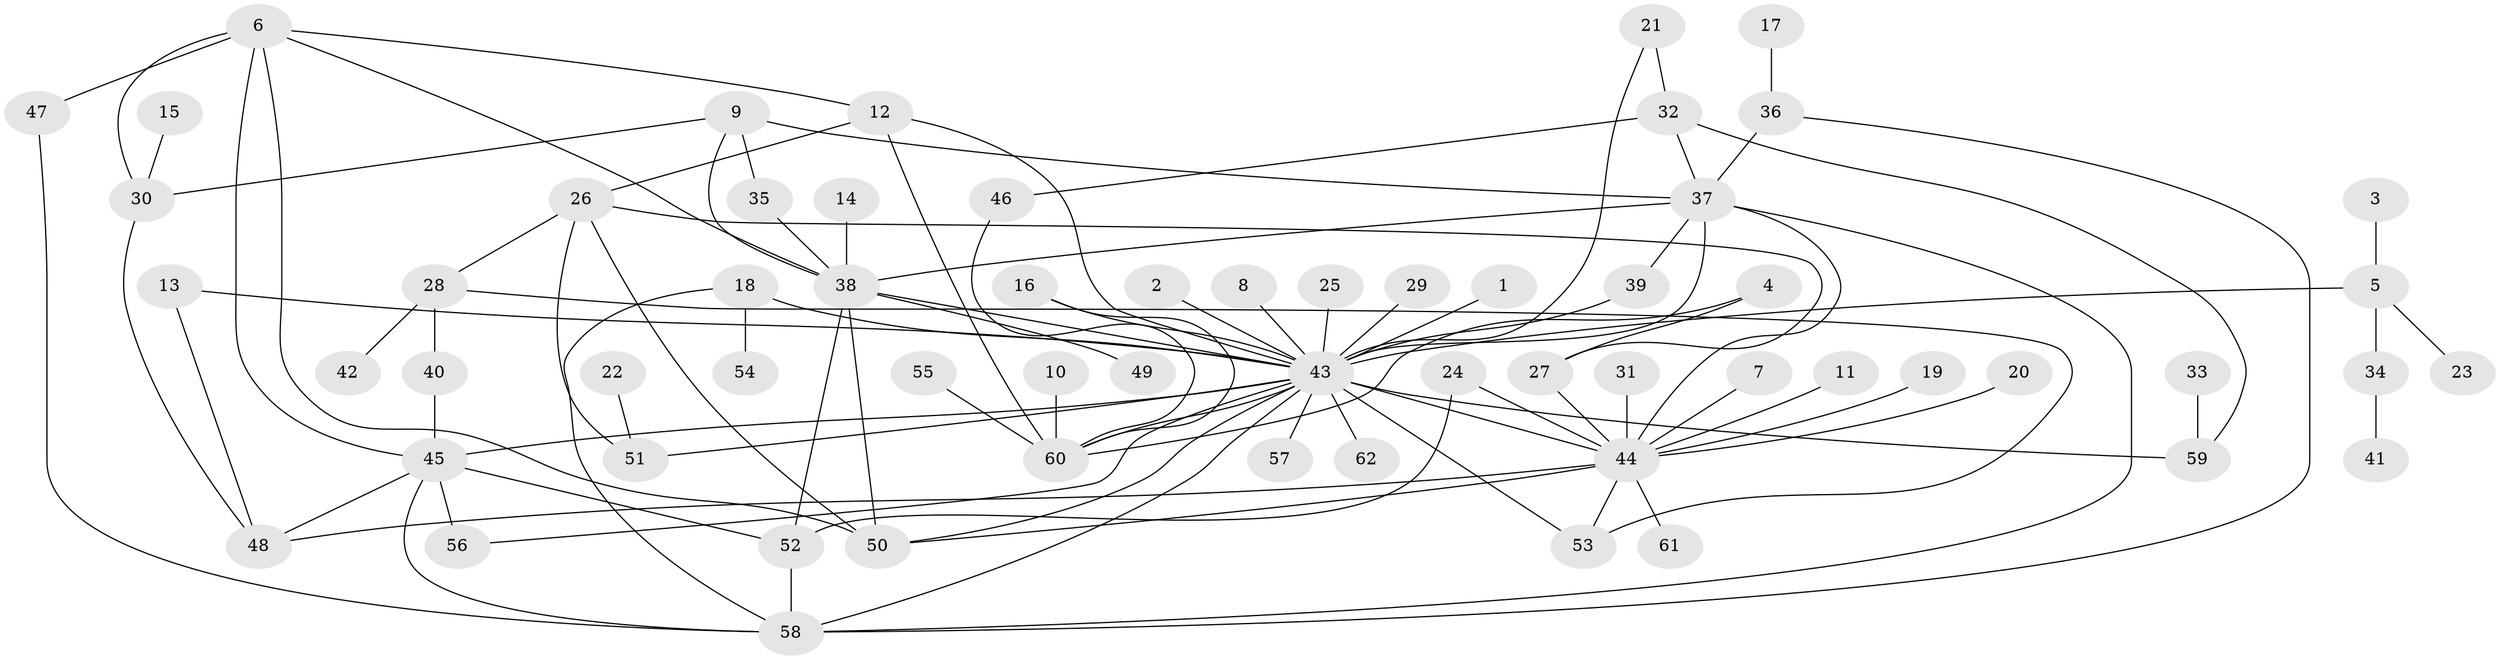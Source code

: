 // original degree distribution, {5: 0.06504065040650407, 30: 0.008130081300813009, 8: 0.008130081300813009, 4: 0.056910569105691054, 15: 0.008130081300813009, 7: 0.016260162601626018, 9: 0.032520325203252036, 2: 0.17886178861788618, 1: 0.5365853658536586, 6: 0.016260162601626018, 3: 0.07317073170731707}
// Generated by graph-tools (version 1.1) at 2025/36/03/04/25 23:36:41]
// undirected, 62 vertices, 96 edges
graph export_dot {
  node [color=gray90,style=filled];
  1;
  2;
  3;
  4;
  5;
  6;
  7;
  8;
  9;
  10;
  11;
  12;
  13;
  14;
  15;
  16;
  17;
  18;
  19;
  20;
  21;
  22;
  23;
  24;
  25;
  26;
  27;
  28;
  29;
  30;
  31;
  32;
  33;
  34;
  35;
  36;
  37;
  38;
  39;
  40;
  41;
  42;
  43;
  44;
  45;
  46;
  47;
  48;
  49;
  50;
  51;
  52;
  53;
  54;
  55;
  56;
  57;
  58;
  59;
  60;
  61;
  62;
  1 -- 43 [weight=1.0];
  2 -- 43 [weight=1.0];
  3 -- 5 [weight=1.0];
  4 -- 27 [weight=1.0];
  4 -- 60 [weight=1.0];
  5 -- 23 [weight=1.0];
  5 -- 34 [weight=1.0];
  5 -- 43 [weight=1.0];
  6 -- 12 [weight=1.0];
  6 -- 30 [weight=1.0];
  6 -- 38 [weight=1.0];
  6 -- 45 [weight=1.0];
  6 -- 47 [weight=1.0];
  6 -- 50 [weight=1.0];
  7 -- 44 [weight=1.0];
  8 -- 43 [weight=1.0];
  9 -- 30 [weight=1.0];
  9 -- 35 [weight=1.0];
  9 -- 37 [weight=1.0];
  9 -- 38 [weight=1.0];
  10 -- 60 [weight=1.0];
  11 -- 44 [weight=1.0];
  12 -- 26 [weight=1.0];
  12 -- 43 [weight=1.0];
  12 -- 60 [weight=1.0];
  13 -- 43 [weight=1.0];
  13 -- 48 [weight=1.0];
  14 -- 38 [weight=1.0];
  15 -- 30 [weight=1.0];
  16 -- 43 [weight=1.0];
  16 -- 60 [weight=1.0];
  17 -- 36 [weight=1.0];
  18 -- 43 [weight=1.0];
  18 -- 54 [weight=1.0];
  18 -- 58 [weight=1.0];
  19 -- 44 [weight=1.0];
  20 -- 44 [weight=1.0];
  21 -- 32 [weight=1.0];
  21 -- 43 [weight=1.0];
  22 -- 51 [weight=1.0];
  24 -- 44 [weight=1.0];
  24 -- 52 [weight=1.0];
  25 -- 43 [weight=1.0];
  26 -- 27 [weight=1.0];
  26 -- 28 [weight=1.0];
  26 -- 50 [weight=1.0];
  26 -- 51 [weight=1.0];
  27 -- 44 [weight=1.0];
  28 -- 40 [weight=1.0];
  28 -- 42 [weight=1.0];
  28 -- 53 [weight=1.0];
  29 -- 43 [weight=1.0];
  30 -- 48 [weight=1.0];
  31 -- 44 [weight=1.0];
  32 -- 37 [weight=1.0];
  32 -- 46 [weight=1.0];
  32 -- 59 [weight=1.0];
  33 -- 59 [weight=1.0];
  34 -- 41 [weight=1.0];
  35 -- 38 [weight=1.0];
  36 -- 37 [weight=1.0];
  36 -- 58 [weight=1.0];
  37 -- 38 [weight=1.0];
  37 -- 39 [weight=1.0];
  37 -- 43 [weight=2.0];
  37 -- 44 [weight=1.0];
  37 -- 58 [weight=1.0];
  38 -- 43 [weight=1.0];
  38 -- 49 [weight=1.0];
  38 -- 50 [weight=1.0];
  38 -- 52 [weight=1.0];
  39 -- 43 [weight=1.0];
  40 -- 45 [weight=1.0];
  43 -- 44 [weight=1.0];
  43 -- 45 [weight=1.0];
  43 -- 50 [weight=1.0];
  43 -- 51 [weight=1.0];
  43 -- 53 [weight=1.0];
  43 -- 56 [weight=1.0];
  43 -- 57 [weight=1.0];
  43 -- 58 [weight=1.0];
  43 -- 59 [weight=1.0];
  43 -- 60 [weight=1.0];
  43 -- 62 [weight=1.0];
  44 -- 48 [weight=1.0];
  44 -- 50 [weight=1.0];
  44 -- 53 [weight=1.0];
  44 -- 61 [weight=1.0];
  45 -- 48 [weight=1.0];
  45 -- 52 [weight=1.0];
  45 -- 56 [weight=1.0];
  45 -- 58 [weight=1.0];
  46 -- 60 [weight=1.0];
  47 -- 58 [weight=1.0];
  52 -- 58 [weight=1.0];
  55 -- 60 [weight=1.0];
}
